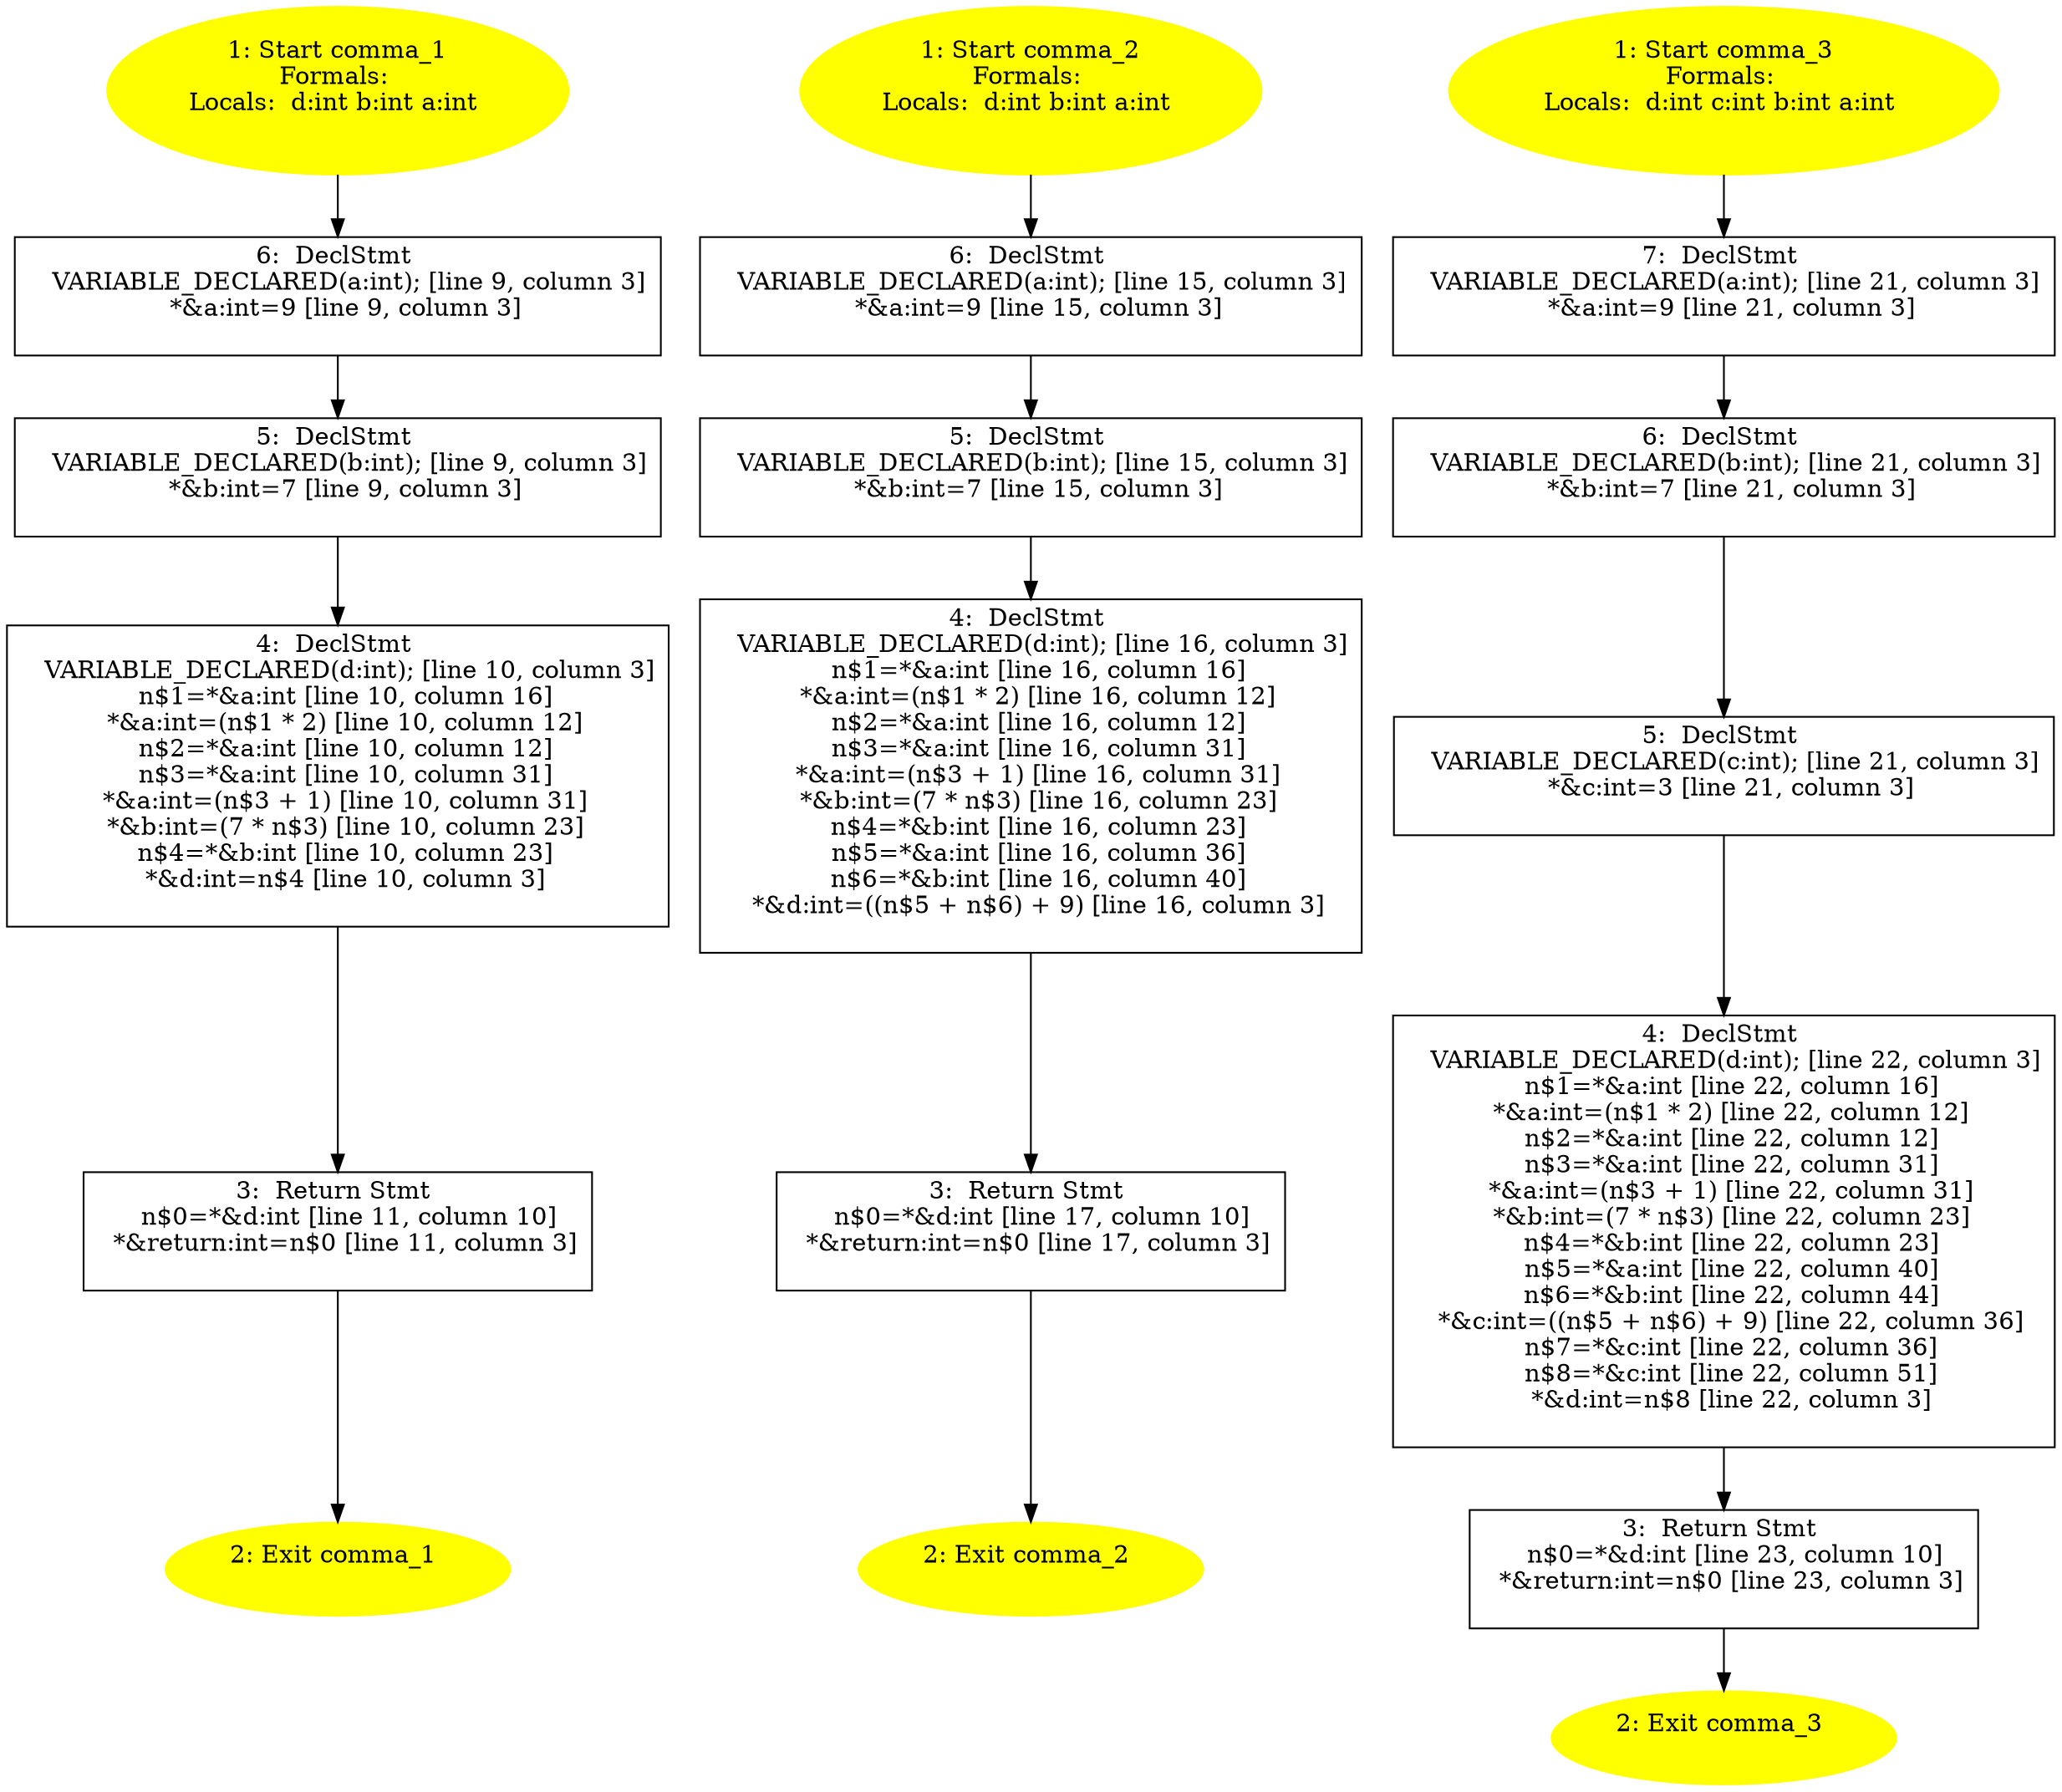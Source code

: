 /* @generated */
digraph cfg {
"comma_1.bafaed8336991f5a2e612ee2580c1506_1" [label="1: Start comma_1\nFormals: \nLocals:  d:int b:int a:int \n  " color=yellow style=filled]
	

	 "comma_1.bafaed8336991f5a2e612ee2580c1506_1" -> "comma_1.bafaed8336991f5a2e612ee2580c1506_6" ;
"comma_1.bafaed8336991f5a2e612ee2580c1506_2" [label="2: Exit comma_1 \n  " color=yellow style=filled]
	

"comma_1.bafaed8336991f5a2e612ee2580c1506_3" [label="3:  Return Stmt \n   n$0=*&d:int [line 11, column 10]\n  *&return:int=n$0 [line 11, column 3]\n " shape="box"]
	

	 "comma_1.bafaed8336991f5a2e612ee2580c1506_3" -> "comma_1.bafaed8336991f5a2e612ee2580c1506_2" ;
"comma_1.bafaed8336991f5a2e612ee2580c1506_4" [label="4:  DeclStmt \n   VARIABLE_DECLARED(d:int); [line 10, column 3]\n  n$1=*&a:int [line 10, column 16]\n  *&a:int=(n$1 * 2) [line 10, column 12]\n  n$2=*&a:int [line 10, column 12]\n  n$3=*&a:int [line 10, column 31]\n  *&a:int=(n$3 + 1) [line 10, column 31]\n  *&b:int=(7 * n$3) [line 10, column 23]\n  n$4=*&b:int [line 10, column 23]\n  *&d:int=n$4 [line 10, column 3]\n " shape="box"]
	

	 "comma_1.bafaed8336991f5a2e612ee2580c1506_4" -> "comma_1.bafaed8336991f5a2e612ee2580c1506_3" ;
"comma_1.bafaed8336991f5a2e612ee2580c1506_5" [label="5:  DeclStmt \n   VARIABLE_DECLARED(b:int); [line 9, column 3]\n  *&b:int=7 [line 9, column 3]\n " shape="box"]
	

	 "comma_1.bafaed8336991f5a2e612ee2580c1506_5" -> "comma_1.bafaed8336991f5a2e612ee2580c1506_4" ;
"comma_1.bafaed8336991f5a2e612ee2580c1506_6" [label="6:  DeclStmt \n   VARIABLE_DECLARED(a:int); [line 9, column 3]\n  *&a:int=9 [line 9, column 3]\n " shape="box"]
	

	 "comma_1.bafaed8336991f5a2e612ee2580c1506_6" -> "comma_1.bafaed8336991f5a2e612ee2580c1506_5" ;
"comma_2.aa5fd44d8dfe78041d816bb9ce86a85f_1" [label="1: Start comma_2\nFormals: \nLocals:  d:int b:int a:int \n  " color=yellow style=filled]
	

	 "comma_2.aa5fd44d8dfe78041d816bb9ce86a85f_1" -> "comma_2.aa5fd44d8dfe78041d816bb9ce86a85f_6" ;
"comma_2.aa5fd44d8dfe78041d816bb9ce86a85f_2" [label="2: Exit comma_2 \n  " color=yellow style=filled]
	

"comma_2.aa5fd44d8dfe78041d816bb9ce86a85f_3" [label="3:  Return Stmt \n   n$0=*&d:int [line 17, column 10]\n  *&return:int=n$0 [line 17, column 3]\n " shape="box"]
	

	 "comma_2.aa5fd44d8dfe78041d816bb9ce86a85f_3" -> "comma_2.aa5fd44d8dfe78041d816bb9ce86a85f_2" ;
"comma_2.aa5fd44d8dfe78041d816bb9ce86a85f_4" [label="4:  DeclStmt \n   VARIABLE_DECLARED(d:int); [line 16, column 3]\n  n$1=*&a:int [line 16, column 16]\n  *&a:int=(n$1 * 2) [line 16, column 12]\n  n$2=*&a:int [line 16, column 12]\n  n$3=*&a:int [line 16, column 31]\n  *&a:int=(n$3 + 1) [line 16, column 31]\n  *&b:int=(7 * n$3) [line 16, column 23]\n  n$4=*&b:int [line 16, column 23]\n  n$5=*&a:int [line 16, column 36]\n  n$6=*&b:int [line 16, column 40]\n  *&d:int=((n$5 + n$6) + 9) [line 16, column 3]\n " shape="box"]
	

	 "comma_2.aa5fd44d8dfe78041d816bb9ce86a85f_4" -> "comma_2.aa5fd44d8dfe78041d816bb9ce86a85f_3" ;
"comma_2.aa5fd44d8dfe78041d816bb9ce86a85f_5" [label="5:  DeclStmt \n   VARIABLE_DECLARED(b:int); [line 15, column 3]\n  *&b:int=7 [line 15, column 3]\n " shape="box"]
	

	 "comma_2.aa5fd44d8dfe78041d816bb9ce86a85f_5" -> "comma_2.aa5fd44d8dfe78041d816bb9ce86a85f_4" ;
"comma_2.aa5fd44d8dfe78041d816bb9ce86a85f_6" [label="6:  DeclStmt \n   VARIABLE_DECLARED(a:int); [line 15, column 3]\n  *&a:int=9 [line 15, column 3]\n " shape="box"]
	

	 "comma_2.aa5fd44d8dfe78041d816bb9ce86a85f_6" -> "comma_2.aa5fd44d8dfe78041d816bb9ce86a85f_5" ;
"comma_3.94b9d12e6a2f1dbb384d21928d4e092d_1" [label="1: Start comma_3\nFormals: \nLocals:  d:int c:int b:int a:int \n  " color=yellow style=filled]
	

	 "comma_3.94b9d12e6a2f1dbb384d21928d4e092d_1" -> "comma_3.94b9d12e6a2f1dbb384d21928d4e092d_7" ;
"comma_3.94b9d12e6a2f1dbb384d21928d4e092d_2" [label="2: Exit comma_3 \n  " color=yellow style=filled]
	

"comma_3.94b9d12e6a2f1dbb384d21928d4e092d_3" [label="3:  Return Stmt \n   n$0=*&d:int [line 23, column 10]\n  *&return:int=n$0 [line 23, column 3]\n " shape="box"]
	

	 "comma_3.94b9d12e6a2f1dbb384d21928d4e092d_3" -> "comma_3.94b9d12e6a2f1dbb384d21928d4e092d_2" ;
"comma_3.94b9d12e6a2f1dbb384d21928d4e092d_4" [label="4:  DeclStmt \n   VARIABLE_DECLARED(d:int); [line 22, column 3]\n  n$1=*&a:int [line 22, column 16]\n  *&a:int=(n$1 * 2) [line 22, column 12]\n  n$2=*&a:int [line 22, column 12]\n  n$3=*&a:int [line 22, column 31]\n  *&a:int=(n$3 + 1) [line 22, column 31]\n  *&b:int=(7 * n$3) [line 22, column 23]\n  n$4=*&b:int [line 22, column 23]\n  n$5=*&a:int [line 22, column 40]\n  n$6=*&b:int [line 22, column 44]\n  *&c:int=((n$5 + n$6) + 9) [line 22, column 36]\n  n$7=*&c:int [line 22, column 36]\n  n$8=*&c:int [line 22, column 51]\n  *&d:int=n$8 [line 22, column 3]\n " shape="box"]
	

	 "comma_3.94b9d12e6a2f1dbb384d21928d4e092d_4" -> "comma_3.94b9d12e6a2f1dbb384d21928d4e092d_3" ;
"comma_3.94b9d12e6a2f1dbb384d21928d4e092d_5" [label="5:  DeclStmt \n   VARIABLE_DECLARED(c:int); [line 21, column 3]\n  *&c:int=3 [line 21, column 3]\n " shape="box"]
	

	 "comma_3.94b9d12e6a2f1dbb384d21928d4e092d_5" -> "comma_3.94b9d12e6a2f1dbb384d21928d4e092d_4" ;
"comma_3.94b9d12e6a2f1dbb384d21928d4e092d_6" [label="6:  DeclStmt \n   VARIABLE_DECLARED(b:int); [line 21, column 3]\n  *&b:int=7 [line 21, column 3]\n " shape="box"]
	

	 "comma_3.94b9d12e6a2f1dbb384d21928d4e092d_6" -> "comma_3.94b9d12e6a2f1dbb384d21928d4e092d_5" ;
"comma_3.94b9d12e6a2f1dbb384d21928d4e092d_7" [label="7:  DeclStmt \n   VARIABLE_DECLARED(a:int); [line 21, column 3]\n  *&a:int=9 [line 21, column 3]\n " shape="box"]
	

	 "comma_3.94b9d12e6a2f1dbb384d21928d4e092d_7" -> "comma_3.94b9d12e6a2f1dbb384d21928d4e092d_6" ;
}
